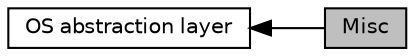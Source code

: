 digraph "Misc"
{
  edge [fontname="Helvetica",fontsize="10",labelfontname="Helvetica",labelfontsize="10"];
  node [fontname="Helvetica",fontsize="10",shape=box];
  rankdir=LR;
  Node2 [label="OS abstraction layer",height=0.2,width=0.4,color="black", fillcolor="white", style="filled",URL="$group__sys__os.html",tooltip=" "];
  Node1 [label="Misc",height=0.2,width=0.4,color="black", fillcolor="grey75", style="filled", fontcolor="black",tooltip=" "];
  Node2->Node1 [shape=plaintext, dir="back", style="solid"];
}
